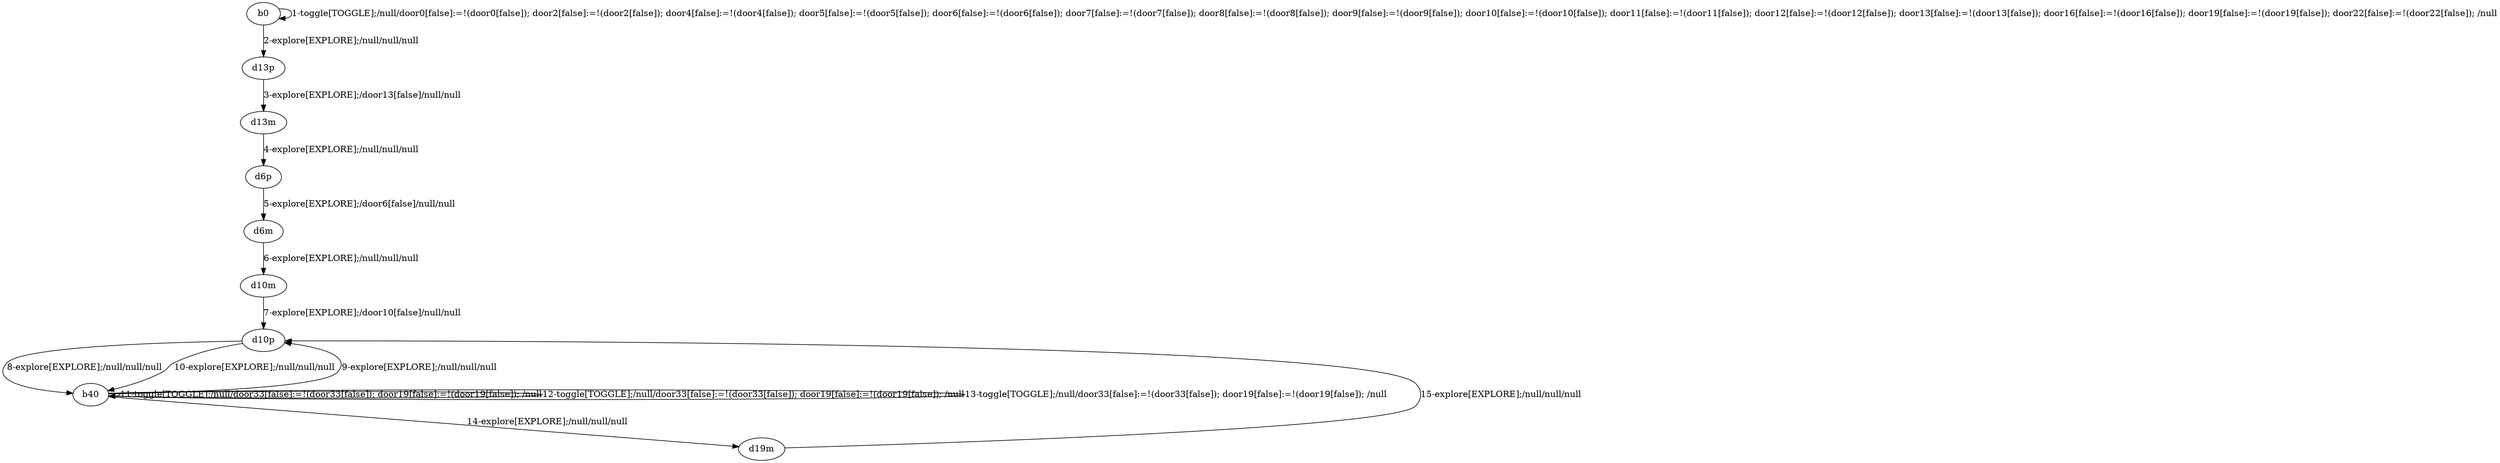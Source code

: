 # Total number of goals covered by this test: 2
# b40 --> d10p
# d19m --> d10p

digraph g {
"b0" -> "b0" [label = "1-toggle[TOGGLE];/null/door0[false]:=!(door0[false]); door2[false]:=!(door2[false]); door4[false]:=!(door4[false]); door5[false]:=!(door5[false]); door6[false]:=!(door6[false]); door7[false]:=!(door7[false]); door8[false]:=!(door8[false]); door9[false]:=!(door9[false]); door10[false]:=!(door10[false]); door11[false]:=!(door11[false]); door12[false]:=!(door12[false]); door13[false]:=!(door13[false]); door16[false]:=!(door16[false]); door19[false]:=!(door19[false]); door22[false]:=!(door22[false]); /null"];
"b0" -> "d13p" [label = "2-explore[EXPLORE];/null/null/null"];
"d13p" -> "d13m" [label = "3-explore[EXPLORE];/door13[false]/null/null"];
"d13m" -> "d6p" [label = "4-explore[EXPLORE];/null/null/null"];
"d6p" -> "d6m" [label = "5-explore[EXPLORE];/door6[false]/null/null"];
"d6m" -> "d10m" [label = "6-explore[EXPLORE];/null/null/null"];
"d10m" -> "d10p" [label = "7-explore[EXPLORE];/door10[false]/null/null"];
"d10p" -> "b40" [label = "8-explore[EXPLORE];/null/null/null"];
"b40" -> "d10p" [label = "9-explore[EXPLORE];/null/null/null"];
"d10p" -> "b40" [label = "10-explore[EXPLORE];/null/null/null"];
"b40" -> "b40" [label = "11-toggle[TOGGLE];/null/door33[false]:=!(door33[false]); door19[false]:=!(door19[false]); /null"];
"b40" -> "b40" [label = "12-toggle[TOGGLE];/null/door33[false]:=!(door33[false]); door19[false]:=!(door19[false]); /null"];
"b40" -> "b40" [label = "13-toggle[TOGGLE];/null/door33[false]:=!(door33[false]); door19[false]:=!(door19[false]); /null"];
"b40" -> "d19m" [label = "14-explore[EXPLORE];/null/null/null"];
"d19m" -> "d10p" [label = "15-explore[EXPLORE];/null/null/null"];
}
